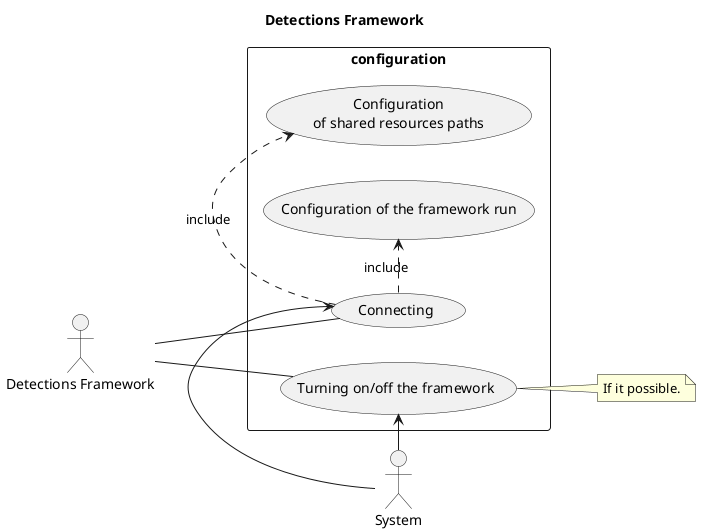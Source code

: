 @startuml

'https://plantuml.com/use-case-diagram

title Detections Framework

left to right direction

:System: as System
:Detections Framework: as Framework

rectangle configuration {
    (Configuration\nof shared resources paths) as (Conf)
    (Turning on/off the framework) as (On/Off)
    (Configuration of the framework run) as (Run)

    System -> (Connecting)
    Framework -- (Connecting)
    (Connecting) .> (Conf) : include
    (Connecting) .> (Run) : include
}

System -> (On/Off)
Framework -- (On/Off)

note right of (On/Off) : If it possible.

@enduml